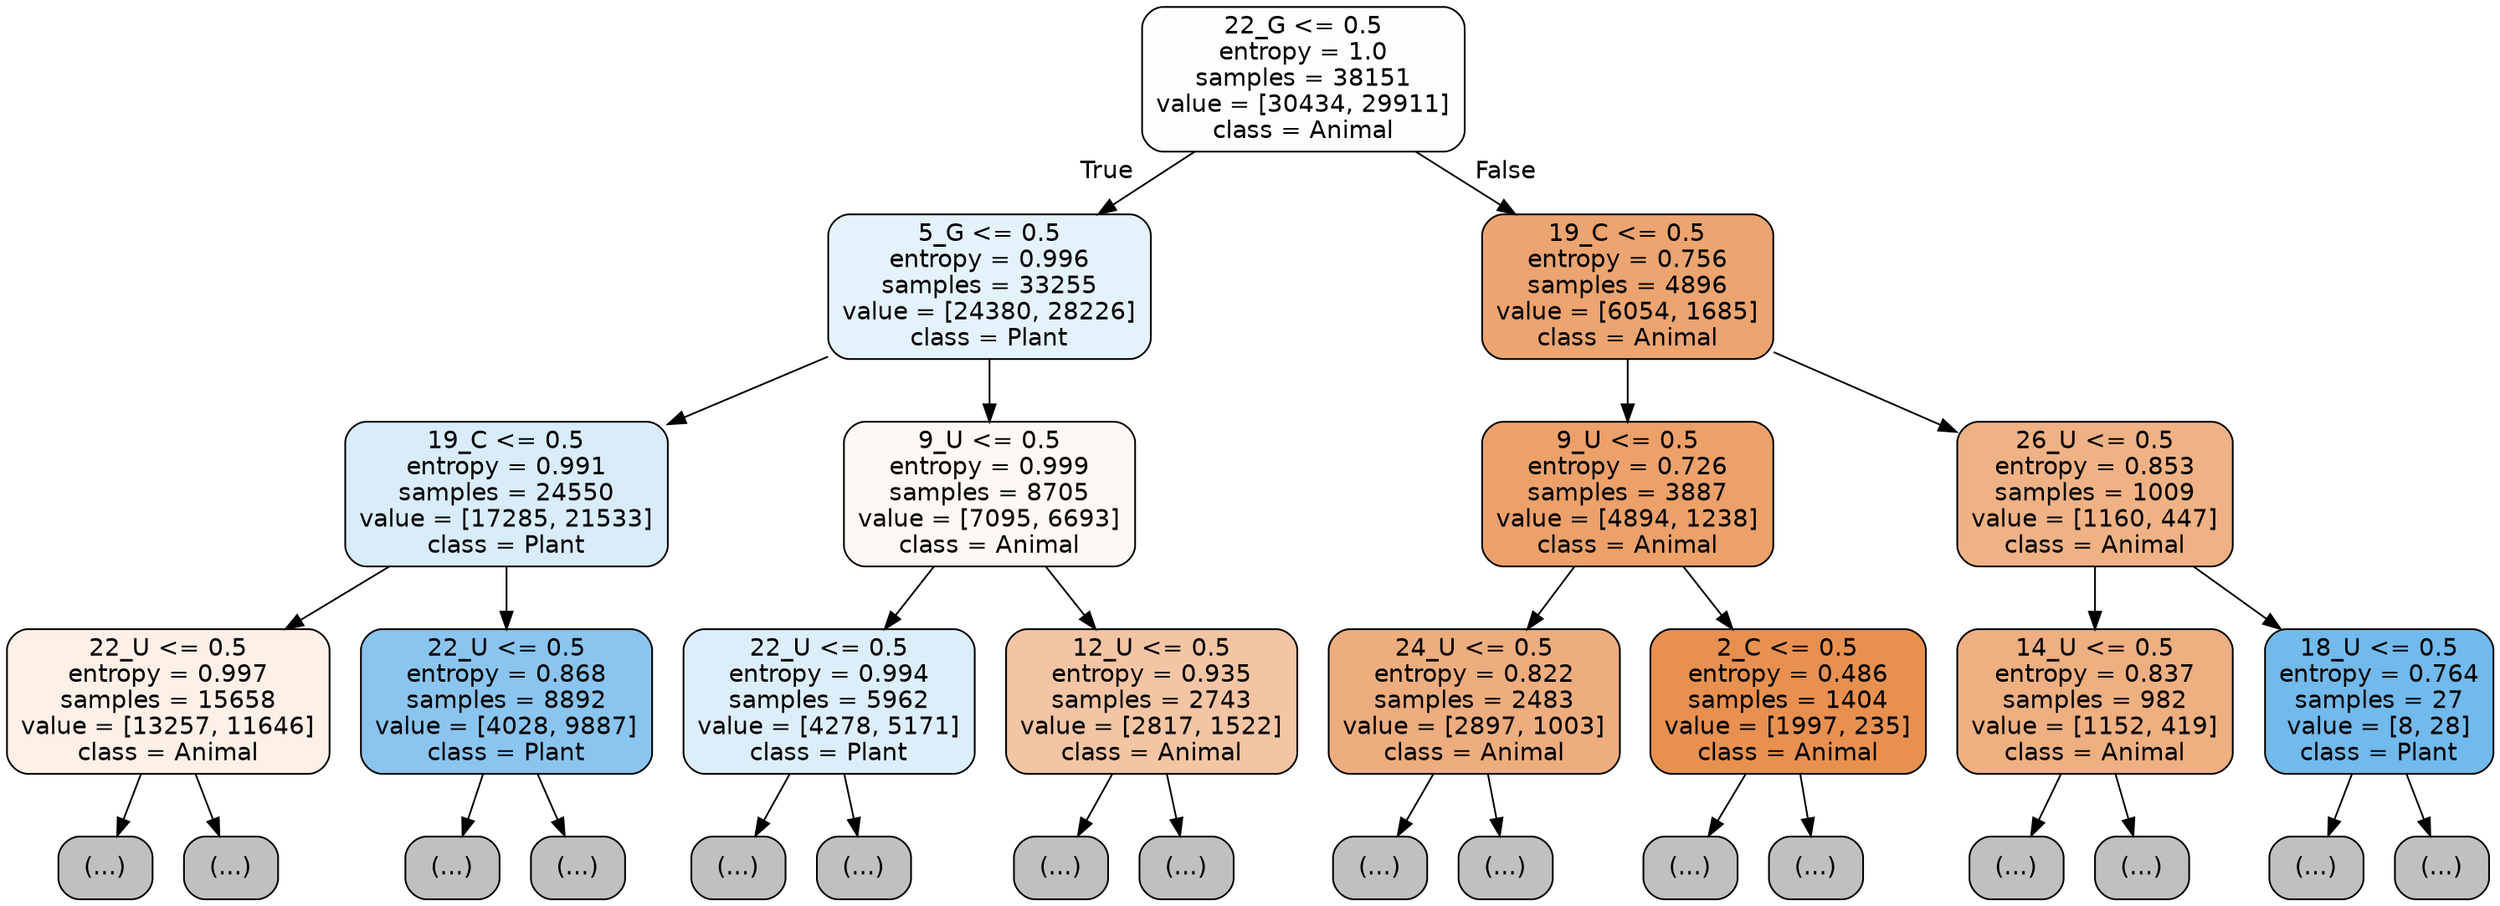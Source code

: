 digraph Tree {
node [shape=box, style="filled, rounded", color="black", fontname="helvetica"] ;
edge [fontname="helvetica"] ;
0 [label="22_G <= 0.5\nentropy = 1.0\nsamples = 38151\nvalue = [30434, 29911]\nclass = Animal", fillcolor="#fffdfc"] ;
1 [label="5_G <= 0.5\nentropy = 0.996\nsamples = 33255\nvalue = [24380, 28226]\nclass = Plant", fillcolor="#e4f2fb"] ;
0 -> 1 [labeldistance=2.5, labelangle=45, headlabel="True"] ;
2 [label="19_C <= 0.5\nentropy = 0.991\nsamples = 24550\nvalue = [17285, 21533]\nclass = Plant", fillcolor="#d8ecfa"] ;
1 -> 2 ;
3 [label="22_U <= 0.5\nentropy = 0.997\nsamples = 15658\nvalue = [13257, 11646]\nclass = Animal", fillcolor="#fcf0e7"] ;
2 -> 3 ;
4 [label="(...)", fillcolor="#C0C0C0"] ;
3 -> 4 ;
6825 [label="(...)", fillcolor="#C0C0C0"] ;
3 -> 6825 ;
7830 [label="22_U <= 0.5\nentropy = 0.868\nsamples = 8892\nvalue = [4028, 9887]\nclass = Plant", fillcolor="#8ac5f0"] ;
2 -> 7830 ;
7831 [label="(...)", fillcolor="#C0C0C0"] ;
7830 -> 7831 ;
10130 [label="(...)", fillcolor="#C0C0C0"] ;
7830 -> 10130 ;
10549 [label="9_U <= 0.5\nentropy = 0.999\nsamples = 8705\nvalue = [7095, 6693]\nclass = Animal", fillcolor="#fef8f4"] ;
1 -> 10549 ;
10550 [label="22_U <= 0.5\nentropy = 0.994\nsamples = 5962\nvalue = [4278, 5171]\nclass = Plant", fillcolor="#ddeefb"] ;
10549 -> 10550 ;
10551 [label="(...)", fillcolor="#C0C0C0"] ;
10550 -> 10551 ;
13132 [label="(...)", fillcolor="#C0C0C0"] ;
10550 -> 13132 ;
13517 [label="12_U <= 0.5\nentropy = 0.935\nsamples = 2743\nvalue = [2817, 1522]\nclass = Animal", fillcolor="#f3c5a4"] ;
10549 -> 13517 ;
13518 [label="(...)", fillcolor="#C0C0C0"] ;
13517 -> 13518 ;
14405 [label="(...)", fillcolor="#C0C0C0"] ;
13517 -> 14405 ;
14774 [label="19_C <= 0.5\nentropy = 0.756\nsamples = 4896\nvalue = [6054, 1685]\nclass = Animal", fillcolor="#eca470"] ;
0 -> 14774 [labeldistance=2.5, labelangle=-45, headlabel="False"] ;
14775 [label="9_U <= 0.5\nentropy = 0.726\nsamples = 3887\nvalue = [4894, 1238]\nclass = Animal", fillcolor="#eca16b"] ;
14774 -> 14775 ;
14776 [label="24_U <= 0.5\nentropy = 0.822\nsamples = 2483\nvalue = [2897, 1003]\nclass = Animal", fillcolor="#eead7e"] ;
14775 -> 14776 ;
14777 [label="(...)", fillcolor="#C0C0C0"] ;
14776 -> 14777 ;
15748 [label="(...)", fillcolor="#C0C0C0"] ;
14776 -> 15748 ;
15831 [label="2_C <= 0.5\nentropy = 0.486\nsamples = 1404\nvalue = [1997, 235]\nclass = Animal", fillcolor="#e89050"] ;
14775 -> 15831 ;
15832 [label="(...)", fillcolor="#C0C0C0"] ;
15831 -> 15832 ;
16161 [label="(...)", fillcolor="#C0C0C0"] ;
15831 -> 16161 ;
16228 [label="26_U <= 0.5\nentropy = 0.853\nsamples = 1009\nvalue = [1160, 447]\nclass = Animal", fillcolor="#efb285"] ;
14774 -> 16228 ;
16229 [label="14_U <= 0.5\nentropy = 0.837\nsamples = 982\nvalue = [1152, 419]\nclass = Animal", fillcolor="#eeaf81"] ;
16228 -> 16229 ;
16230 [label="(...)", fillcolor="#C0C0C0"] ;
16229 -> 16230 ;
16601 [label="(...)", fillcolor="#C0C0C0"] ;
16229 -> 16601 ;
16716 [label="18_U <= 0.5\nentropy = 0.764\nsamples = 27\nvalue = [8, 28]\nclass = Plant", fillcolor="#72b9ec"] ;
16228 -> 16716 ;
16717 [label="(...)", fillcolor="#C0C0C0"] ;
16716 -> 16717 ;
16720 [label="(...)", fillcolor="#C0C0C0"] ;
16716 -> 16720 ;
}